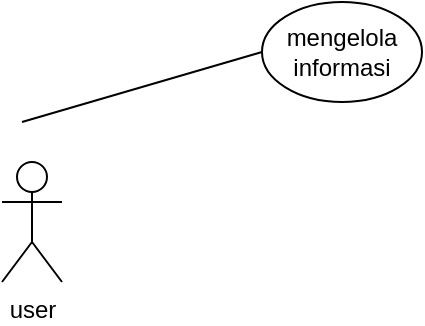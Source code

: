 <mxfile version="24.4.13" type="device">
  <diagram name="Page-1" id="Fmsnwh_GB8n5a-hDfCT3">
    <mxGraphModel dx="1386" dy="793" grid="1" gridSize="10" guides="1" tooltips="1" connect="1" arrows="1" fold="1" page="1" pageScale="1" pageWidth="850" pageHeight="1100" math="0" shadow="0">
      <root>
        <mxCell id="0" />
        <mxCell id="1" parent="0" />
        <mxCell id="IGEThCHEhvGlLkRtF7x6-1" value="user" style="shape=umlActor;verticalLabelPosition=bottom;verticalAlign=top;html=1;outlineConnect=0;rounded=1;" parent="1" vertex="1">
          <mxGeometry x="100" y="340" width="30" height="60" as="geometry" />
        </mxCell>
        <mxCell id="MLU2V3QKFiQ-VihSslrR-26" value="mengelola informasi" style="ellipse;whiteSpace=wrap;html=1;rounded=1;" parent="1" vertex="1">
          <mxGeometry x="230" y="260" width="80" height="50" as="geometry" />
        </mxCell>
        <mxCell id="MLU2V3QKFiQ-VihSslrR-27" value="" style="endArrow=none;html=1;rounded=0;entryX=0;entryY=0.5;entryDx=0;entryDy=0;" parent="1" target="MLU2V3QKFiQ-VihSslrR-26" edge="1">
          <mxGeometry width="50" height="50" relative="1" as="geometry">
            <mxPoint x="110" y="320" as="sourcePoint" />
            <mxPoint x="250" y="-65" as="targetPoint" />
            <Array as="points" />
          </mxGeometry>
        </mxCell>
      </root>
    </mxGraphModel>
  </diagram>
</mxfile>
